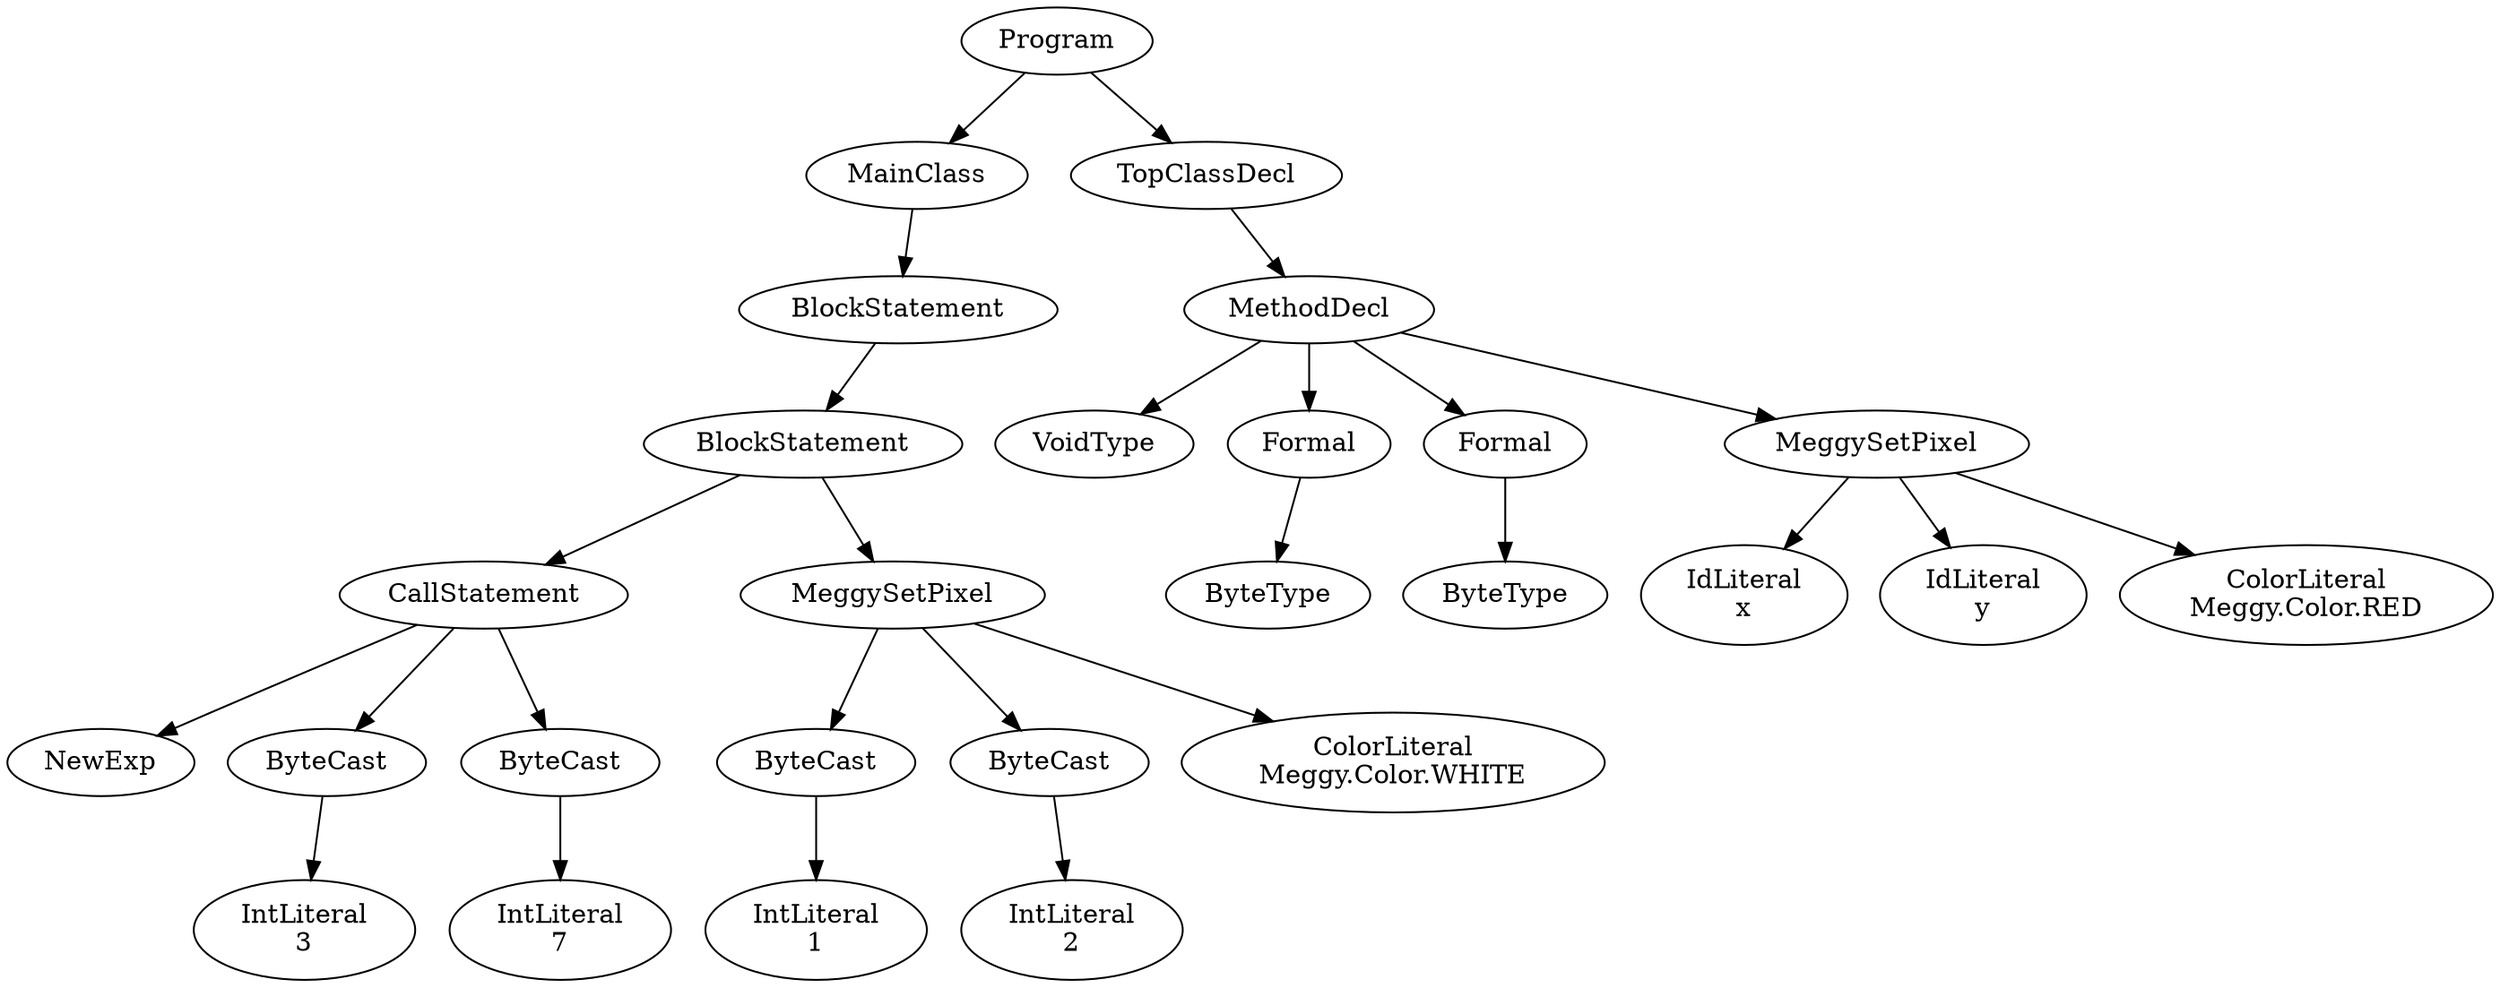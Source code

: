 digraph ASTGraph {
0 [ label="Program" ];
1 [ label="MainClass" ];
0 -> 1
2 [ label="BlockStatement" ];
1 -> 2
3 [ label="BlockStatement" ];
2 -> 3
4 [ label="CallStatement" ];
3 -> 4
5 [ label="NewExp" ];
4 -> 5
6 [ label="ByteCast" ];
4 -> 6
7 [ label="IntLiteral\n3" ];
6 -> 7
8 [ label="ByteCast" ];
4 -> 8
9 [ label="IntLiteral\n7" ];
8 -> 9
10 [ label="MeggySetPixel" ];
3 -> 10
11 [ label="ByteCast" ];
10 -> 11
12 [ label="IntLiteral\n1" ];
11 -> 12
13 [ label="ByteCast" ];
10 -> 13
14 [ label="IntLiteral\n2" ];
13 -> 14
15 [ label="ColorLiteral\nMeggy.Color.WHITE" ];
10 -> 15
16 [ label="TopClassDecl" ];
0 -> 16
17 [ label="MethodDecl" ];
16 -> 17
18 [ label="VoidType" ];
17 -> 18
19 [ label="Formal" ];
17 -> 19
20 [ label="ByteType" ];
19 -> 20
21 [ label="Formal" ];
17 -> 21
22 [ label="ByteType" ];
21 -> 22
23 [ label="MeggySetPixel" ];
17 -> 23
24 [ label="IdLiteral\nx" ];
23 -> 24
25 [ label="IdLiteral\ny" ];
23 -> 25
26 [ label="ColorLiteral\nMeggy.Color.RED" ];
23 -> 26
}
